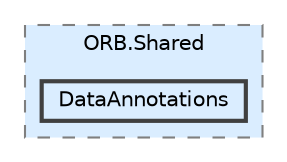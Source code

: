 digraph "DataAnnotations"
{
 // INTERACTIVE_SVG=YES
 // LATEX_PDF_SIZE
  bgcolor="transparent";
  edge [fontname=Helvetica,fontsize=10,labelfontname=Helvetica,labelfontsize=10];
  node [fontname=Helvetica,fontsize=10,shape=box,height=0.2,width=0.4];
  compound=true
  subgraph clusterdir_1fc7e68202ce6ba866e1a5f9fd80a8bd {
    graph [ bgcolor="#daedff", pencolor="grey50", label="ORB.Shared", fontname=Helvetica,fontsize=10 style="filled,dashed", URL="dir_1fc7e68202ce6ba866e1a5f9fd80a8bd.html",tooltip=""]
  dir_126c246e2f54963657a6ead7fa639d47 [label="DataAnnotations", fillcolor="#daedff", color="grey25", style="filled,bold", URL="dir_126c246e2f54963657a6ead7fa639d47.html",tooltip=""];
  }
}
